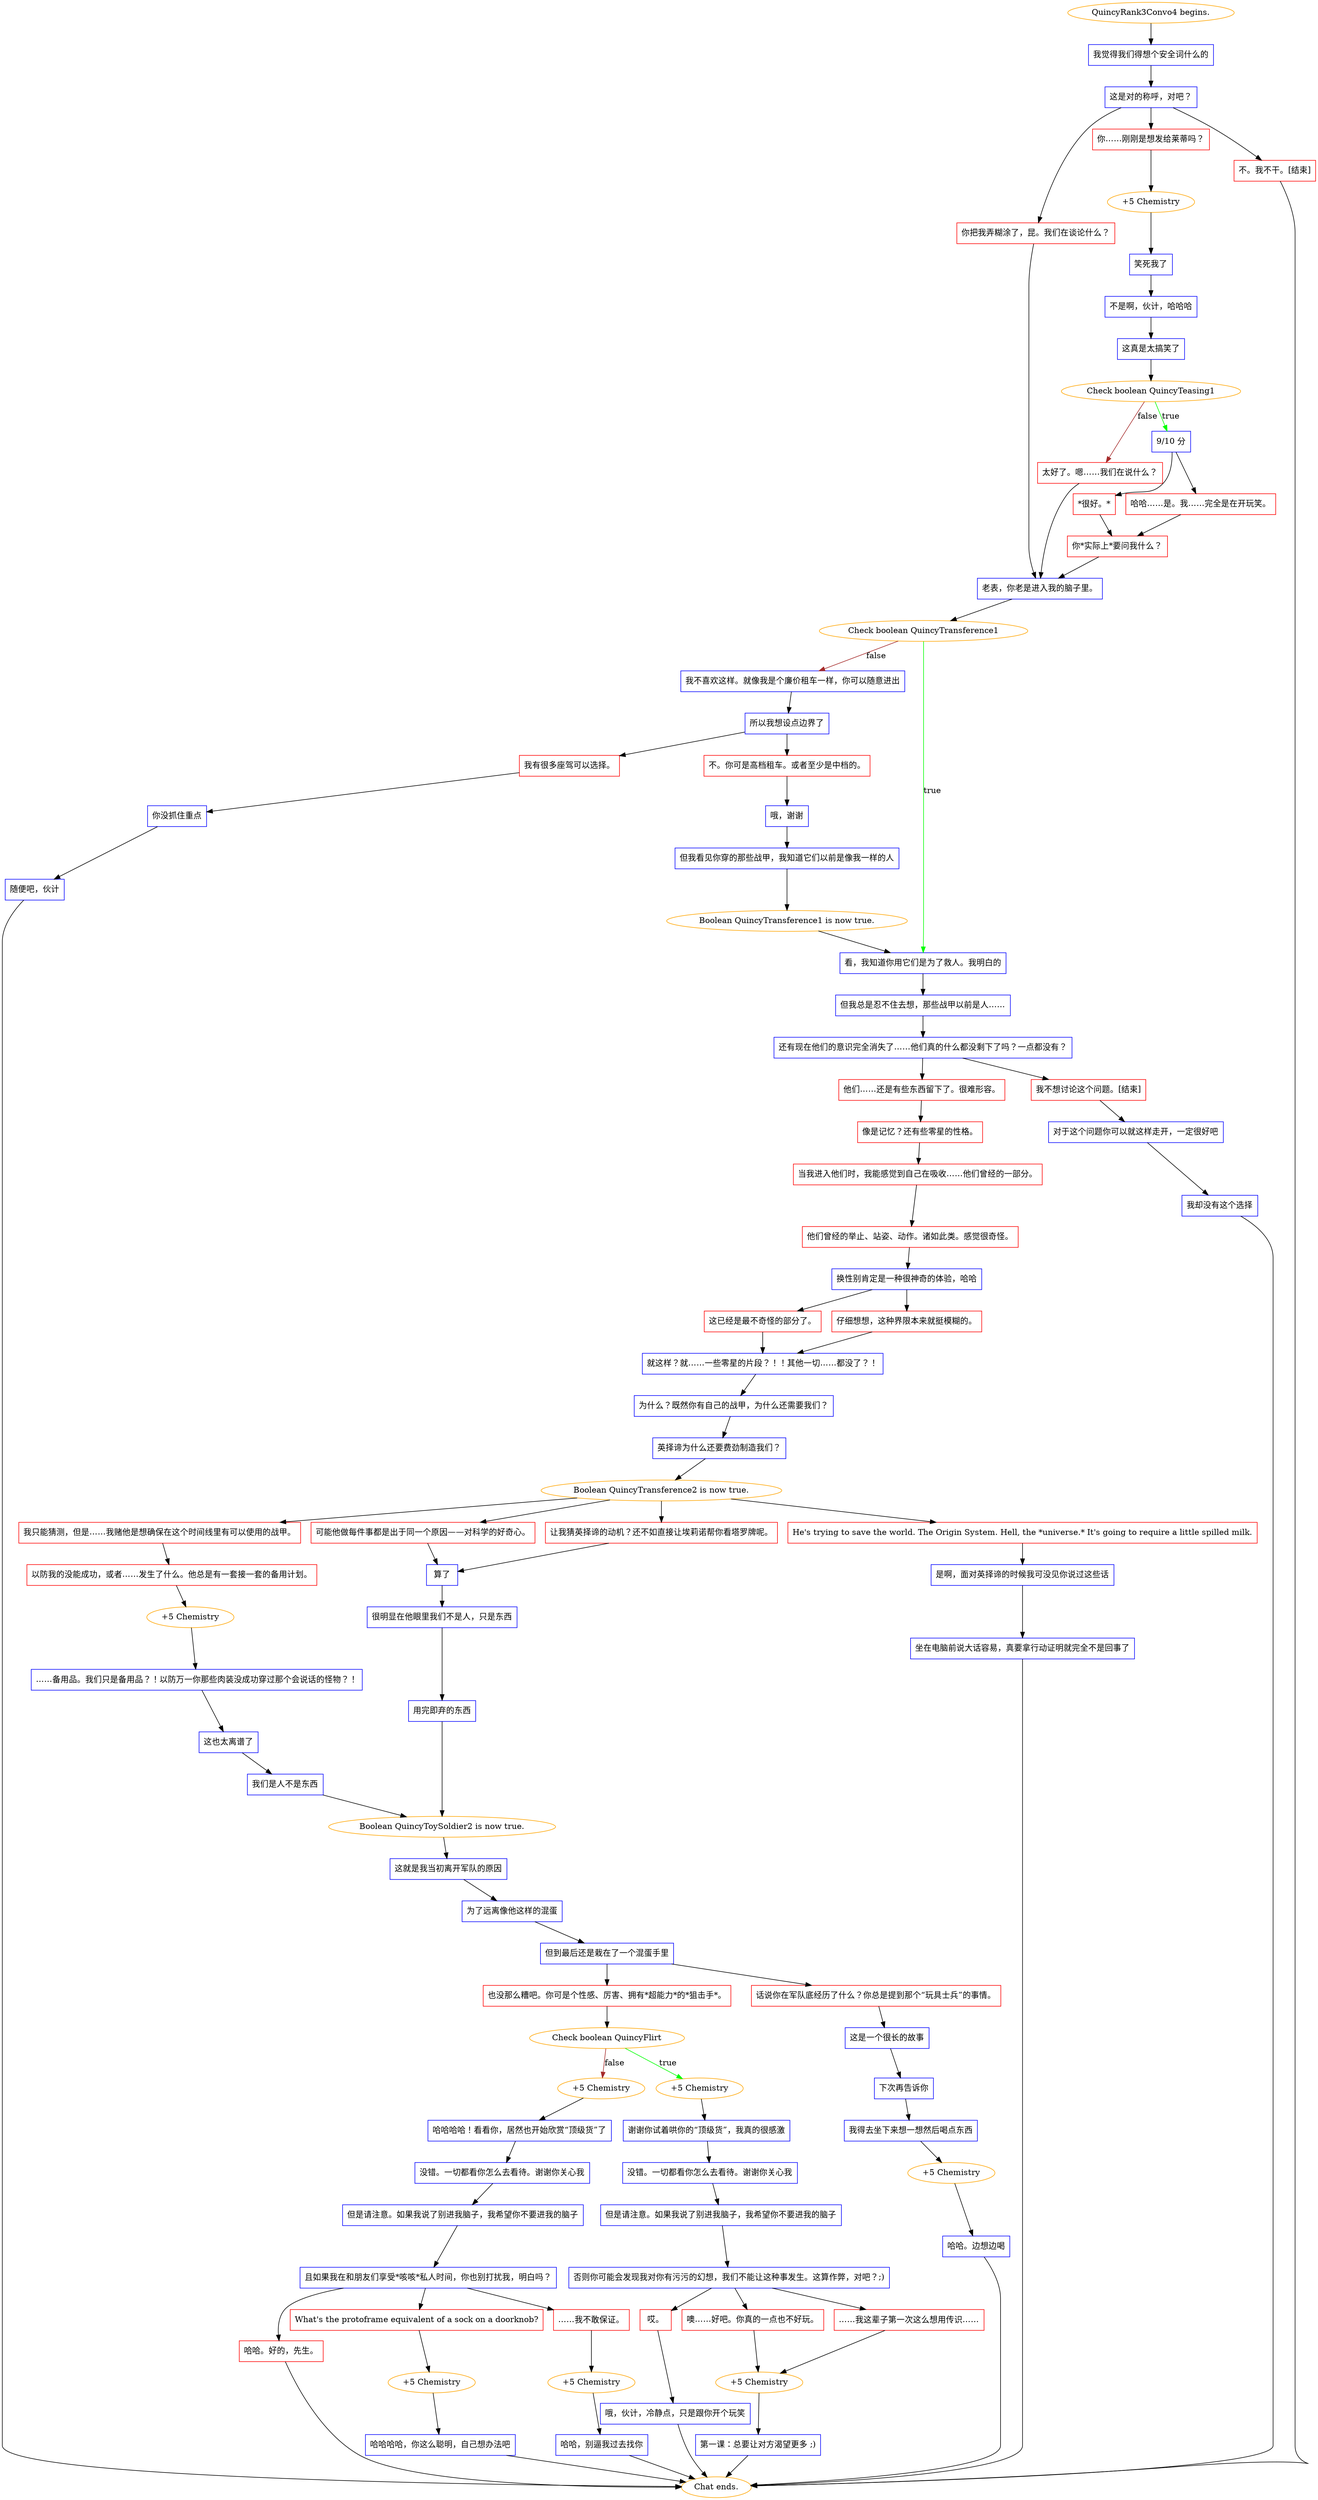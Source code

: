 digraph {
	"QuincyRank3Convo4 begins." [color=orange];
		"QuincyRank3Convo4 begins." -> j2637602966;
	j2637602966 [label="我觉得我们得想个安全词什么的",shape=box,color=blue];
		j2637602966 -> j1368170607;
	j1368170607 [label="这是对的称呼，对吧？",shape=box,color=blue];
		j1368170607 -> j1237285775;
		j1368170607 -> j1123303764;
		j1368170607 -> j3919807159;
	j1237285775 [label="你……刚刚是想发给莱蒂吗？",shape=box,color=red];
		j1237285775 -> j701515892;
	j1123303764 [label="你把我弄糊涂了，昆。我们在谈论什么？",shape=box,color=red];
		j1123303764 -> j1894473913;
	j3919807159 [label="不。我不干。[结束]",shape=box,color=red];
		j3919807159 -> "Chat ends.";
	j701515892 [label="+5 Chemistry",color=orange];
		j701515892 -> j1475518668;
	j1894473913 [label="老表，你老是进入我的脑子里。",shape=box,color=blue];
		j1894473913 -> j1275326894;
	"Chat ends." [color=orange];
	j1475518668 [label="笑死我了",shape=box,color=blue];
		j1475518668 -> j750002770;
	j1275326894 [label="Check boolean QuincyTransference1",color=orange];
		j1275326894 -> j302169316 [label=true,color=green];
		j1275326894 -> j3172357788 [label=false,color=brown];
	j750002770 [label="不是啊，伙计，哈哈哈",shape=box,color=blue];
		j750002770 -> j211429979;
	j302169316 [label="看，我知道你用它们是为了救人。我明白的",shape=box,color=blue];
		j302169316 -> j3029998200;
	j3172357788 [label="我不喜欢这样。就像我是个廉价租车一样，你可以随意进出",shape=box,color=blue];
		j3172357788 -> j123552390;
	j211429979 [label="这真是太搞笑了",shape=box,color=blue];
		j211429979 -> j2708888766;
	j3029998200 [label="但我总是忍不住去想，那些战甲以前是人……",shape=box,color=blue];
		j3029998200 -> j4034012296;
	j123552390 [label="所以我想设点边界了",shape=box,color=blue];
		j123552390 -> j879516701;
		j123552390 -> j1205638773;
	j2708888766 [label="Check boolean QuincyTeasing1",color=orange];
		j2708888766 -> j2590224291 [label=true,color=green];
		j2708888766 -> j2757480185 [label=false,color=brown];
	j4034012296 [label="还有现在他们的意识完全消失了……他们真的什么都没剩下了吗？一点都没有？",shape=box,color=blue];
		j4034012296 -> j1365807015;
		j4034012296 -> j299211818;
	j879516701 [label="不。你可是高档租车。或者至少是中档的。",shape=box,color=red];
		j879516701 -> j3011308703;
	j1205638773 [label="我有很多座驾可以选择。",shape=box,color=red];
		j1205638773 -> j1721608646;
	j2590224291 [label="9/10 分",shape=box,color=blue];
		j2590224291 -> j3967038008;
		j2590224291 -> j3270616176;
	j2757480185 [label="太好了。嗯……我们在说什么？",shape=box,color=red];
		j2757480185 -> j1894473913;
	j1365807015 [label="他们……还是有些东西留下了。很难形容。",shape=box,color=red];
		j1365807015 -> j861166363;
	j299211818 [label="我不想讨论这个问题。[结束]",shape=box,color=red];
		j299211818 -> j2201556303;
	j3011308703 [label="哦，谢谢",shape=box,color=blue];
		j3011308703 -> j2207975855;
	j1721608646 [label="你没抓住重点",shape=box,color=blue];
		j1721608646 -> j369525916;
	j3967038008 [label="*很好。*",shape=box,color=red];
		j3967038008 -> j2597262839;
	j3270616176 [label="哈哈……是。我……完全是在开玩笑。",shape=box,color=red];
		j3270616176 -> j2597262839;
	j861166363 [label="像是记忆？还有些零星的性格。",shape=box,color=red];
		j861166363 -> j1239036516;
	j2201556303 [label="对于这个问题你可以就这样走开，一定很好吧",shape=box,color=blue];
		j2201556303 -> j878790259;
	j2207975855 [label="但我看见你穿的那些战甲，我知道它们以前是像我一样的人",shape=box,color=blue];
		j2207975855 -> j604302957;
	j369525916 [label="随便吧，伙计",shape=box,color=blue];
		j369525916 -> "Chat ends.";
	j2597262839 [label="你*实际上*要问我什么？",shape=box,color=red];
		j2597262839 -> j1894473913;
	j1239036516 [label="当我进入他们时，我能感觉到自己在吸收……他们曾经的一部分。",shape=box,color=red];
		j1239036516 -> j1432168489;
	j878790259 [label="我却没有这个选择",shape=box,color=blue];
		j878790259 -> "Chat ends.";
	j604302957 [label="Boolean QuincyTransference1 is now true.",color=orange];
		j604302957 -> j302169316;
	j1432168489 [label="他们曾经的举止、站姿、动作。诸如此类。感觉很奇怪。",shape=box,color=red];
		j1432168489 -> j2948968743;
	j2948968743 [label="换性别肯定是一种很神奇的体验，哈哈",shape=box,color=blue];
		j2948968743 -> j3022156188;
		j2948968743 -> j694520772;
	j3022156188 [label="这已经是最不奇怪的部分了。",shape=box,color=red];
		j3022156188 -> j3460781789;
	j694520772 [label="仔细想想，这种界限本来就挺模糊的。",shape=box,color=red];
		j694520772 -> j3460781789;
	j3460781789 [label="就这样？就……一些零星的片段？！！其他一切……都没了？！",shape=box,color=blue];
		j3460781789 -> j2317435873;
	j2317435873 [label="为什么？既然你有自己的战甲，为什么还需要我们？",shape=box,color=blue];
		j2317435873 -> j3863730074;
	j3863730074 [label="英择谛为什么还要费劲制造我们？",shape=box,color=blue];
		j3863730074 -> j510075839;
	j510075839 [label="Boolean QuincyTransference2 is now true.",color=orange];
		j510075839 -> j2280539363;
		j510075839 -> j3587706427;
		j510075839 -> j2963449793;
		j510075839 -> j4101313633;
	j2280539363 [label="我只能猜测，但是……我赌他是想确保在这个时间线里有可以使用的战甲。",shape=box,color=red];
		j2280539363 -> j1361157799;
	j3587706427 [label="可能他做每件事都是出于同一个原因——对科学的好奇心。",shape=box,color=red];
		j3587706427 -> j2073903654;
	j2963449793 [label="He's trying to save the world. The Origin System. Hell, the *universe.* It's going to require a little spilled milk.",shape=box,color=red];
		j2963449793 -> j4165822827;
	j4101313633 [label="让我猜英择谛的动机？还不如直接让埃莉诺帮你看塔罗牌呢。",shape=box,color=red];
		j4101313633 -> j2073903654;
	j1361157799 [label="以防我的没能成功，或者……发生了什么。他总是有一套接一套的备用计划。",shape=box,color=red];
		j1361157799 -> j3494320211;
	j2073903654 [label="算了",shape=box,color=blue];
		j2073903654 -> j2530899621;
	j4165822827 [label="是啊，面对英择谛的时候我可没见你说过这些话",shape=box,color=blue];
		j4165822827 -> j1558933210;
	j3494320211 [label="+5 Chemistry",color=orange];
		j3494320211 -> j602879177;
	j2530899621 [label="很明显在他眼里我们不是人，只是东西",shape=box,color=blue];
		j2530899621 -> j464301244;
	j1558933210 [label="坐在电脑前说大话容易，真要拿行动证明就完全不是回事了",shape=box,color=blue];
		j1558933210 -> "Chat ends.";
	j602879177 [label="……备用品。我们只是备用品？！以防万一你那些肉装没成功穿过那个会说话的怪物？！",shape=box,color=blue];
		j602879177 -> j3435711536;
	j464301244 [label="用完即弃的东西",shape=box,color=blue];
		j464301244 -> j1631503408;
	j3435711536 [label="这也太离谱了",shape=box,color=blue];
		j3435711536 -> j2474226017;
	j1631503408 [label="Boolean QuincyToySoldier2 is now true.",color=orange];
		j1631503408 -> j4218593285;
	j2474226017 [label="我们是人不是东西",shape=box,color=blue];
		j2474226017 -> j1631503408;
	j4218593285 [label="这就是我当初离开军队的原因",shape=box,color=blue];
		j4218593285 -> j2939317946;
	j2939317946 [label="为了远离像他这样的混蛋",shape=box,color=blue];
		j2939317946 -> j3487393758;
	j3487393758 [label="但到最后还是栽在了一个混蛋手里",shape=box,color=blue];
		j3487393758 -> j3421701147;
		j3487393758 -> j3765762451;
	j3421701147 [label="也没那么糟吧。你可是个性感、厉害、拥有*超能力*的*狙击手*。",shape=box,color=red];
		j3421701147 -> j1534340388;
	j3765762451 [label="话说你在军队底经历了什么？你总是提到那个“玩具士兵”的事情。",shape=box,color=red];
		j3765762451 -> j3274620176;
	j1534340388 [label="Check boolean QuincyFlirt",color=orange];
		j1534340388 -> j2435551222 [label=true,color=green];
		j1534340388 -> j514863693 [label=false,color=brown];
	j3274620176 [label="这是一个很长的故事",shape=box,color=blue];
		j3274620176 -> j197914221;
	j2435551222 [label="+5 Chemistry",color=orange];
		j2435551222 -> j4285414672;
	j514863693 [label="+5 Chemistry",color=orange];
		j514863693 -> j1072549654;
	j197914221 [label="下次再告诉你",shape=box,color=blue];
		j197914221 -> j1011628608;
	j4285414672 [label="谢谢你试着哄你的“顶级货”，我真的很感激",shape=box,color=blue];
		j4285414672 -> j631525692;
	j1072549654 [label="哈哈哈哈！看看你，居然也开始欣赏“顶级货”了",shape=box,color=blue];
		j1072549654 -> j4256220699;
	j1011628608 [label="我得去坐下来想一想然后喝点东西",shape=box,color=blue];
		j1011628608 -> j1721569640;
	j631525692 [label="没错。一切都看你怎么去看待。谢谢你关心我",shape=box,color=blue];
		j631525692 -> j4070301509;
	j4256220699 [label="没错。一切都看你怎么去看待。谢谢你关心我",shape=box,color=blue];
		j4256220699 -> j1127656532;
	j1721569640 [label="+5 Chemistry",color=orange];
		j1721569640 -> j1648626454;
	j4070301509 [label="但是请注意。如果我说了别进我脑子，我希望你不要进我的脑子",shape=box,color=blue];
		j4070301509 -> j2578999566;
	j1127656532 [label="但是请注意。如果我说了别进我脑子，我希望你不要进我的脑子",shape=box,color=blue];
		j1127656532 -> j1254173483;
	j1648626454 [label="哈哈。边想边喝",shape=box,color=blue];
		j1648626454 -> "Chat ends.";
	j2578999566 [label="否则你可能会发现我对你有污污的幻想，我们不能让这种事发生。这算作弊，对吧？;)",shape=box,color=blue];
		j2578999566 -> j1664803647;
		j2578999566 -> j1128473442;
		j2578999566 -> j2983814621;
	j1254173483 [label="且如果我在和朋友们享受*咳咳*私人时间，你也别打扰我，明白吗？",shape=box,color=blue];
		j1254173483 -> j3789483174;
		j1254173483 -> j2490737357;
		j1254173483 -> j2414332518;
	j1664803647 [label="……我这辈子第一次这么想用传识……",shape=box,color=red];
		j1664803647 -> j537480720;
	j1128473442 [label="噢……好吧。你真的一点也不好玩。",shape=box,color=red];
		j1128473442 -> j537480720;
	j2983814621 [label="哎。",shape=box,color=red];
		j2983814621 -> j3104790717;
	j3789483174 [label="What's the protoframe equivalent of a sock on a doorknob?",shape=box,color=red];
		j3789483174 -> j2455944398;
	j2490737357 [label="……我不敢保证。",shape=box,color=red];
		j2490737357 -> j4118715768;
	j2414332518 [label="哈哈。好的，先生。",shape=box,color=red];
		j2414332518 -> "Chat ends.";
	j537480720 [label="+5 Chemistry",color=orange];
		j537480720 -> j4135558023;
	j3104790717 [label="哦，伙计，冷静点，只是跟你开个玩笑",shape=box,color=blue];
		j3104790717 -> "Chat ends.";
	j2455944398 [label="+5 Chemistry",color=orange];
		j2455944398 -> j1091000050;
	j4118715768 [label="+5 Chemistry",color=orange];
		j4118715768 -> j1922692858;
	j4135558023 [label="第一课：总要让对方渴望更多 ;)",shape=box,color=blue];
		j4135558023 -> "Chat ends.";
	j1091000050 [label="哈哈哈哈，你这么聪明，自己想办法吧",shape=box,color=blue];
		j1091000050 -> "Chat ends.";
	j1922692858 [label="哈哈，别逼我过去找你",shape=box,color=blue];
		j1922692858 -> "Chat ends.";
}